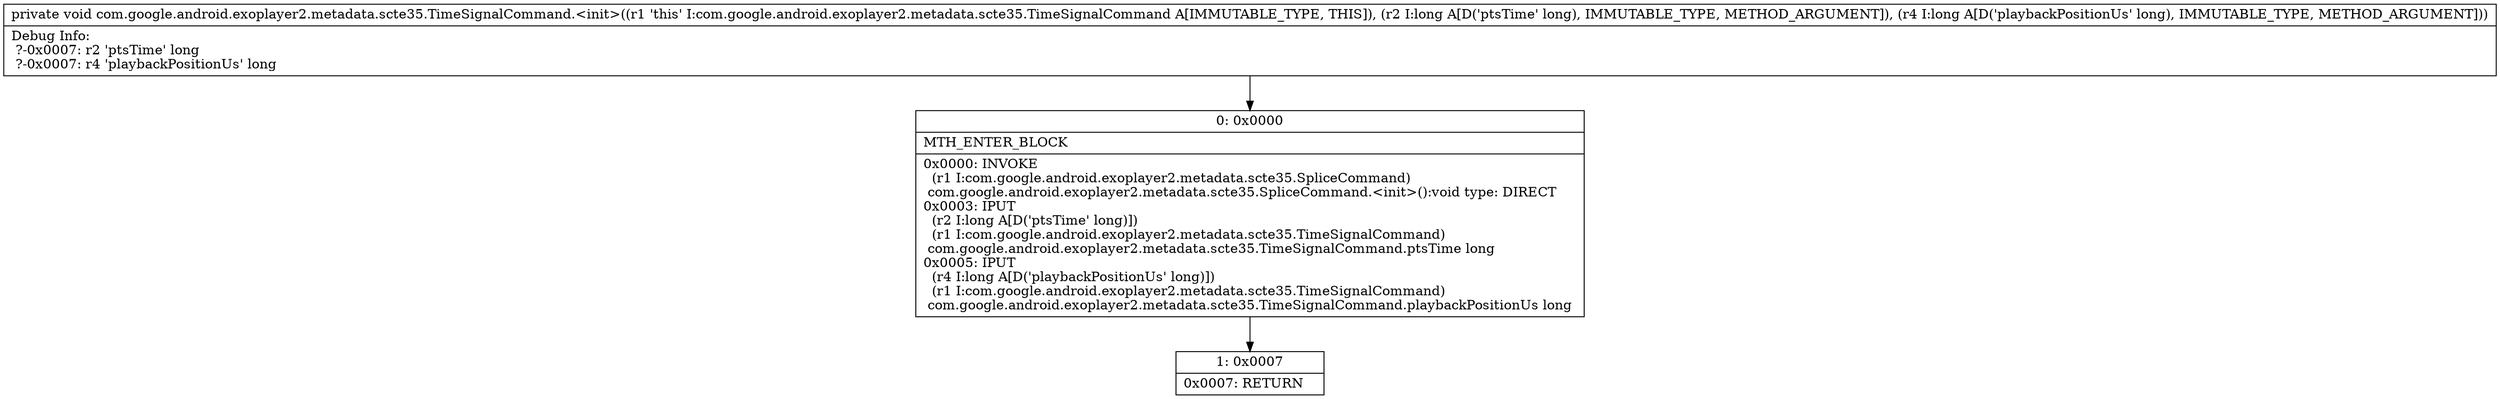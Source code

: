 digraph "CFG forcom.google.android.exoplayer2.metadata.scte35.TimeSignalCommand.\<init\>(JJ)V" {
Node_0 [shape=record,label="{0\:\ 0x0000|MTH_ENTER_BLOCK\l|0x0000: INVOKE  \l  (r1 I:com.google.android.exoplayer2.metadata.scte35.SpliceCommand)\l com.google.android.exoplayer2.metadata.scte35.SpliceCommand.\<init\>():void type: DIRECT \l0x0003: IPUT  \l  (r2 I:long A[D('ptsTime' long)])\l  (r1 I:com.google.android.exoplayer2.metadata.scte35.TimeSignalCommand)\l com.google.android.exoplayer2.metadata.scte35.TimeSignalCommand.ptsTime long \l0x0005: IPUT  \l  (r4 I:long A[D('playbackPositionUs' long)])\l  (r1 I:com.google.android.exoplayer2.metadata.scte35.TimeSignalCommand)\l com.google.android.exoplayer2.metadata.scte35.TimeSignalCommand.playbackPositionUs long \l}"];
Node_1 [shape=record,label="{1\:\ 0x0007|0x0007: RETURN   \l}"];
MethodNode[shape=record,label="{private void com.google.android.exoplayer2.metadata.scte35.TimeSignalCommand.\<init\>((r1 'this' I:com.google.android.exoplayer2.metadata.scte35.TimeSignalCommand A[IMMUTABLE_TYPE, THIS]), (r2 I:long A[D('ptsTime' long), IMMUTABLE_TYPE, METHOD_ARGUMENT]), (r4 I:long A[D('playbackPositionUs' long), IMMUTABLE_TYPE, METHOD_ARGUMENT]))  | Debug Info:\l  ?\-0x0007: r2 'ptsTime' long\l  ?\-0x0007: r4 'playbackPositionUs' long\l}"];
MethodNode -> Node_0;
Node_0 -> Node_1;
}

